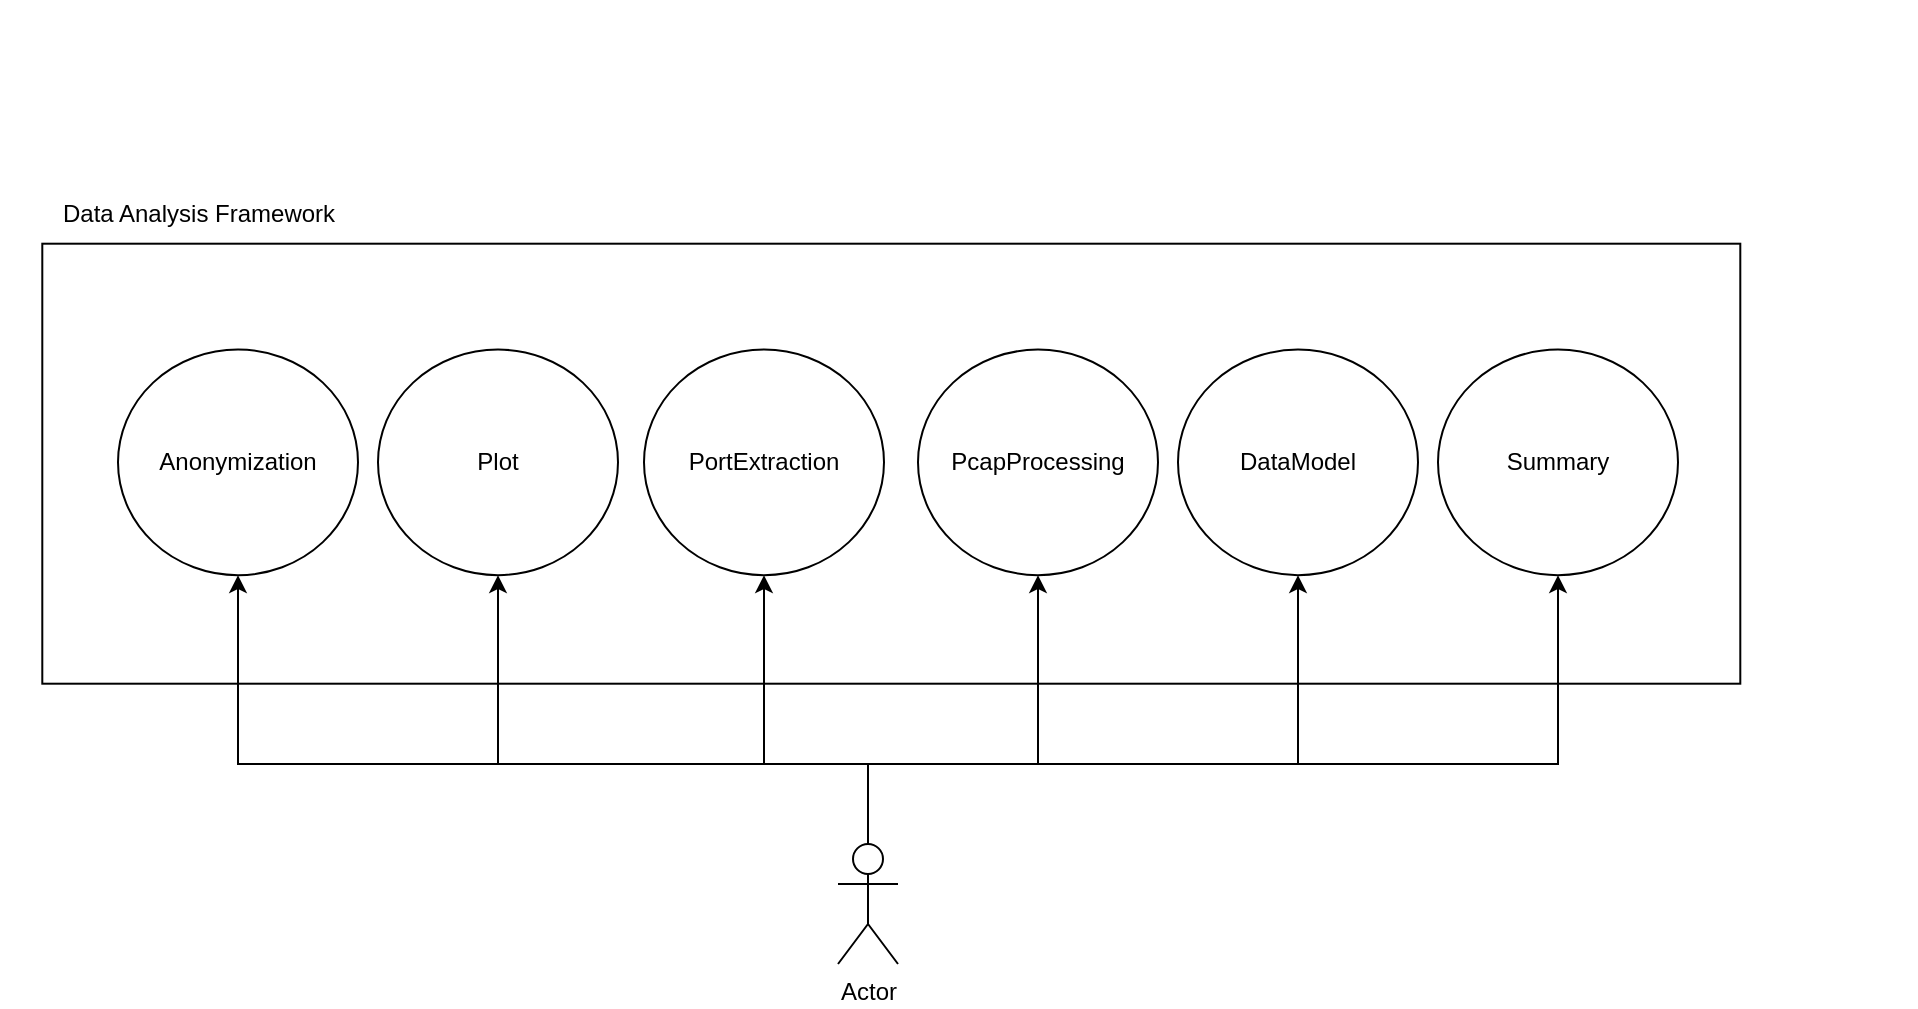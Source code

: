 <mxfile version="25.0.3">
  <diagram name="Page-1" id="NVKRoj5UJxL1Z3DyudvM">
    <mxGraphModel dx="1804" dy="1681" grid="1" gridSize="10" guides="1" tooltips="1" connect="1" arrows="1" fold="1" page="1" pageScale="1" pageWidth="850" pageHeight="1100" math="0" shadow="0">
      <root>
        <mxCell id="0" />
        <mxCell id="1" parent="0" />
        <mxCell id="esX3pQvPka1teSS8RHFQ-24" style="edgeStyle=orthogonalEdgeStyle;rounded=0;orthogonalLoop=1;jettySize=auto;html=1;exitX=0.5;exitY=0.5;exitDx=0;exitDy=0;exitPerimeter=0;entryX=0.5;entryY=1;entryDx=0;entryDy=0;" parent="1" source="esX3pQvPka1teSS8RHFQ-1" target="esX3pQvPka1teSS8RHFQ-17" edge="1">
          <mxGeometry relative="1" as="geometry">
            <Array as="points">
              <mxPoint x="395" y="220" />
              <mxPoint x="740" y="220" />
            </Array>
          </mxGeometry>
        </mxCell>
        <mxCell id="0rjfamtUU4cDy0Dz7q6a-1" style="edgeStyle=orthogonalEdgeStyle;rounded=0;orthogonalLoop=1;jettySize=auto;html=1;exitX=0.5;exitY=0;exitDx=0;exitDy=0;exitPerimeter=0;entryX=0.5;entryY=1;entryDx=0;entryDy=0;" edge="1" parent="1" source="esX3pQvPka1teSS8RHFQ-1" target="esX3pQvPka1teSS8RHFQ-16">
          <mxGeometry relative="1" as="geometry">
            <Array as="points">
              <mxPoint x="395" y="220" />
              <mxPoint x="610" y="220" />
            </Array>
          </mxGeometry>
        </mxCell>
        <mxCell id="0rjfamtUU4cDy0Dz7q6a-2" style="edgeStyle=orthogonalEdgeStyle;rounded=0;orthogonalLoop=1;jettySize=auto;html=1;exitX=0.5;exitY=0;exitDx=0;exitDy=0;exitPerimeter=0;entryX=0.5;entryY=1;entryDx=0;entryDy=0;" edge="1" parent="1" source="esX3pQvPka1teSS8RHFQ-1" target="esX3pQvPka1teSS8RHFQ-15">
          <mxGeometry relative="1" as="geometry">
            <Array as="points">
              <mxPoint x="395" y="220" />
              <mxPoint x="480" y="220" />
            </Array>
          </mxGeometry>
        </mxCell>
        <mxCell id="0rjfamtUU4cDy0Dz7q6a-3" style="edgeStyle=orthogonalEdgeStyle;rounded=0;orthogonalLoop=1;jettySize=auto;html=1;entryX=0.5;entryY=1;entryDx=0;entryDy=0;" edge="1" parent="1" source="esX3pQvPka1teSS8RHFQ-1" target="esX3pQvPka1teSS8RHFQ-14">
          <mxGeometry relative="1" as="geometry">
            <Array as="points">
              <mxPoint x="395" y="220" />
              <mxPoint x="343" y="220" />
            </Array>
          </mxGeometry>
        </mxCell>
        <mxCell id="0rjfamtUU4cDy0Dz7q6a-4" style="edgeStyle=orthogonalEdgeStyle;rounded=0;orthogonalLoop=1;jettySize=auto;html=1;exitX=0.5;exitY=0;exitDx=0;exitDy=0;exitPerimeter=0;entryX=0.5;entryY=1;entryDx=0;entryDy=0;" edge="1" parent="1" source="esX3pQvPka1teSS8RHFQ-1" target="esX3pQvPka1teSS8RHFQ-13">
          <mxGeometry relative="1" as="geometry">
            <Array as="points">
              <mxPoint x="395" y="220" />
              <mxPoint x="210" y="220" />
            </Array>
          </mxGeometry>
        </mxCell>
        <mxCell id="0rjfamtUU4cDy0Dz7q6a-5" style="edgeStyle=orthogonalEdgeStyle;rounded=0;orthogonalLoop=1;jettySize=auto;html=1;exitX=0.5;exitY=0;exitDx=0;exitDy=0;exitPerimeter=0;entryX=0.5;entryY=1;entryDx=0;entryDy=0;" edge="1" parent="1" source="esX3pQvPka1teSS8RHFQ-1" target="esX3pQvPka1teSS8RHFQ-12">
          <mxGeometry relative="1" as="geometry">
            <Array as="points">
              <mxPoint x="395" y="220" />
              <mxPoint x="80" y="220" />
            </Array>
          </mxGeometry>
        </mxCell>
        <mxCell id="esX3pQvPka1teSS8RHFQ-1" value="Actor" style="shape=umlActor;verticalLabelPosition=bottom;verticalAlign=top;html=1;outlineConnect=0;" parent="1" vertex="1">
          <mxGeometry x="380" y="260" width="30" height="60" as="geometry" />
        </mxCell>
        <mxCell id="esX3pQvPka1teSS8RHFQ-10" value="" style="group;rotation=-90;" parent="1" vertex="1" connectable="0">
          <mxGeometry x="230" y="-430" width="420" height="957.35" as="geometry" />
        </mxCell>
        <mxCell id="esX3pQvPka1teSS8RHFQ-8" value="" style="rounded=0;whiteSpace=wrap;html=1;fillColor=none;rotation=-90;" parent="esX3pQvPka1teSS8RHFQ-10" vertex="1">
          <mxGeometry x="66.65" y="75.35" width="220" height="849" as="geometry" />
        </mxCell>
        <mxCell id="esX3pQvPka1teSS8RHFQ-9" value="Data Analysis Framework" style="text;html=1;align=center;verticalAlign=middle;resizable=0;points=[];autosize=1;strokeColor=none;fillColor=none;rotation=0;" parent="esX3pQvPka1teSS8RHFQ-10" vertex="1">
          <mxGeometry x="-250" y="359.998" width="160" height="30" as="geometry" />
        </mxCell>
        <mxCell id="esX3pQvPka1teSS8RHFQ-12" value="Anonymization" style="ellipse;whiteSpace=wrap;html=1;rotation=0;" parent="esX3pQvPka1teSS8RHFQ-10" vertex="1">
          <mxGeometry x="-210" y="442.784" width="120" height="112.787" as="geometry" />
        </mxCell>
        <mxCell id="esX3pQvPka1teSS8RHFQ-17" value="Summary" style="ellipse;whiteSpace=wrap;html=1;rotation=0;" parent="esX3pQvPka1teSS8RHFQ-10" vertex="1">
          <mxGeometry x="450" y="442.784" width="120" height="112.787" as="geometry" />
        </mxCell>
        <mxCell id="esX3pQvPka1teSS8RHFQ-16" value="DataModel" style="ellipse;whiteSpace=wrap;html=1;rotation=0;" parent="esX3pQvPka1teSS8RHFQ-10" vertex="1">
          <mxGeometry x="320" y="442.784" width="120" height="112.787" as="geometry" />
        </mxCell>
        <mxCell id="esX3pQvPka1teSS8RHFQ-15" value="PcapProcessing" style="ellipse;whiteSpace=wrap;html=1;rotation=0;" parent="esX3pQvPka1teSS8RHFQ-10" vertex="1">
          <mxGeometry x="190" y="442.784" width="120" height="112.787" as="geometry" />
        </mxCell>
        <mxCell id="esX3pQvPka1teSS8RHFQ-14" value="PortExtraction" style="ellipse;whiteSpace=wrap;html=1;rotation=0;" parent="esX3pQvPka1teSS8RHFQ-10" vertex="1">
          <mxGeometry x="53" y="442.784" width="120" height="112.787" as="geometry" />
        </mxCell>
        <mxCell id="esX3pQvPka1teSS8RHFQ-13" value="Plot" style="ellipse;whiteSpace=wrap;html=1;rotation=0;" parent="esX3pQvPka1teSS8RHFQ-10" vertex="1">
          <mxGeometry x="-80" y="442.784" width="120" height="112.787" as="geometry" />
        </mxCell>
      </root>
    </mxGraphModel>
  </diagram>
</mxfile>
